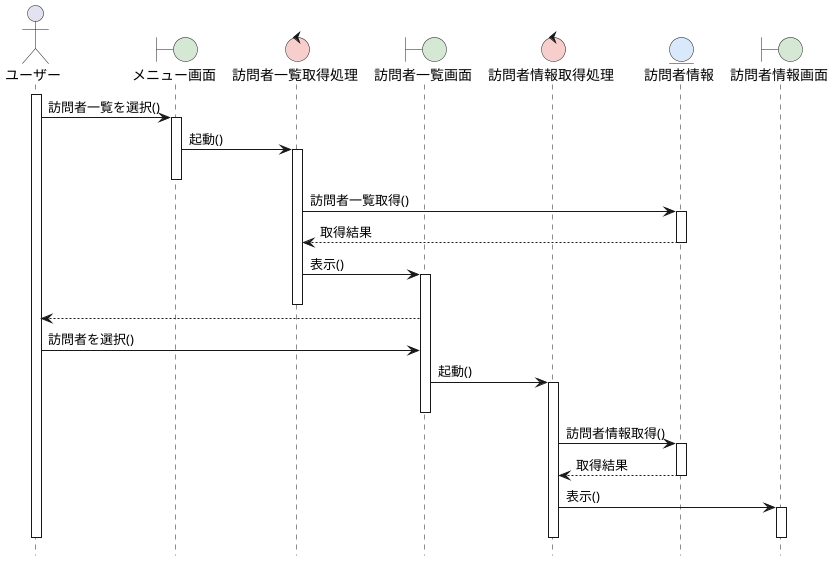 @startuml 訪問者システム-参照シーケンス図
hide footbox
skinparam boundaryBackgroundColor #D5E8D4
skinparam controlBackgroundColor  #F8CECC
skinparam entityBackgroundColor   #DAE8FC

actor ユーザー as A
boundary メニュー画面 as B1
control 訪問者一覧取得処理 as C1
boundary 訪問者一覧画面 as B2
control 訪問者情報取得処理 as C2
entity 訪問者情報 as E
boundary 訪問者情報画面 as B3

activate A
A -> B1: 訪問者一覧を選択()
activate B1

B1 -> C1: 起動()
activate C1
deactivate B1
C1 -> E: 訪問者一覧取得()
activate E
E --> C1: 取得結果
deactivate E

C1 -> B2: 表示()
activate B2
deactivate C1

B2 --> A
A -> B2: 訪問者を選択()
B2 -> C2: 起動()
activate C2
deactivate B2

C2 -> E: 訪問者情報取得()
activate E
E --> C2: 取得結果
deactivate E

C2 -> B3: 表示()
activate B3
deactivate C2

deactivate B3
deactivate A

@enduml